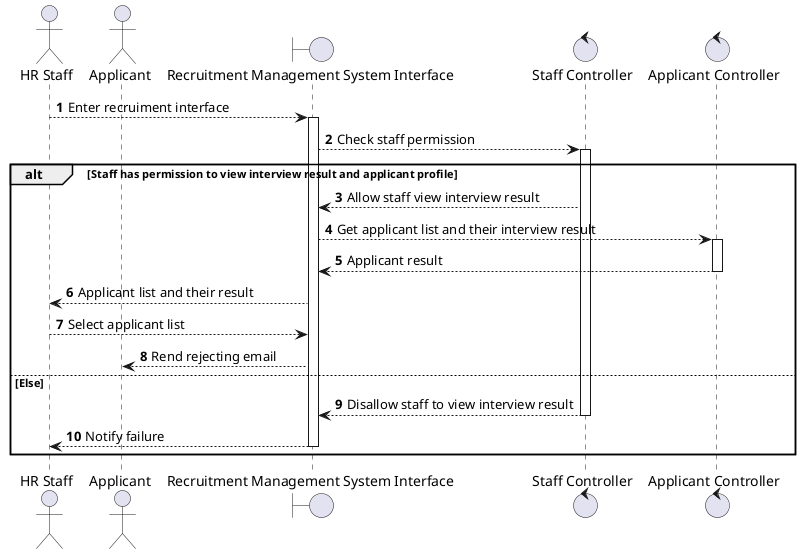 @startuml "Reject applicant"
autonumber
actor "HR Staff" as Staff
actor "Applicant" as Applicant
boundary "Recruitment Management System Interface" as RMSI
control "Staff Controller" as SCtl
control "Applicant Controller" as ACtl 

Staff --> RMSI ++: Enter recruiment interface
RMSI --> SCtl ++: Check staff permission
alt Staff has permission to view interview result and applicant profile
SCtl --> RMSI: Allow staff view interview result
RMSI --> ACtl ++: Get applicant list and their interview result 
ACtl --> RMSI --: Applicant result
RMSI --> Staff: Applicant list and their result
Staff --> RMSI: Select applicant list
RMSI --> Applicant: Rend rejecting email
else Else
SCtl --> RMSI --: Disallow staff to view interview result
RMSI --> Staff --: Notify failure
end
@enduml